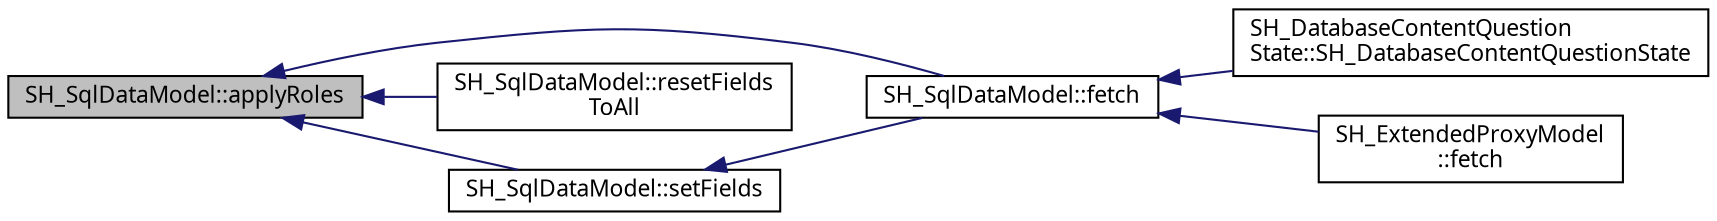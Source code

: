 digraph "SH_SqlDataModel::applyRoles"
{
 // INTERACTIVE_SVG=YES
  bgcolor="transparent";
  edge [fontname="Verdana",fontsize="11",labelfontname="Verdana",labelfontsize="11"];
  node [fontname="Verdana",fontsize="11",shape=record];
  rankdir="LR";
  Node1 [label="SH_SqlDataModel::applyRoles",height=0.2,width=0.4,color="black", fillcolor="grey75", style="filled" fontcolor="black"];
  Node1 -> Node2 [dir="back",color="midnightblue",fontsize="11",style="solid"];
  Node2 [label="SH_SqlDataModel::fetch",height=0.2,width=0.4,color="black",URL="$classSH__SqlDataModel.html#ab6c206088250a66ddc8cb8d33a38e421"];
  Node2 -> Node3 [dir="back",color="midnightblue",fontsize="11",style="solid"];
  Node3 [label="SH_DatabaseContentQuestion\lState::SH_DatabaseContentQuestionState",height=0.2,width=0.4,color="black",URL="$classSH__DatabaseContentQuestionState.html#ab26490ea519262a8f9ca72c000bf7313"];
  Node2 -> Node4 [dir="back",color="midnightblue",fontsize="11",style="solid"];
  Node4 [label="SH_ExtendedProxyModel\l::fetch",height=0.2,width=0.4,color="black",URL="$classSH__ExtendedProxyModel.html#a1df5323af8d29e81f22a7118227eeeb8"];
  Node1 -> Node5 [dir="back",color="midnightblue",fontsize="11",style="solid"];
  Node5 [label="SH_SqlDataModel::resetFields\lToAll",height=0.2,width=0.4,color="black",URL="$classSH__SqlDataModel.html#ad0477d16e78ba808250e2054952f9833"];
  Node1 -> Node6 [dir="back",color="midnightblue",fontsize="11",style="solid"];
  Node6 [label="SH_SqlDataModel::setFields",height=0.2,width=0.4,color="black",URL="$classSH__SqlDataModel.html#ad297d359375d55e66493ce8935f8ff05"];
  Node6 -> Node2 [dir="back",color="midnightblue",fontsize="11",style="solid"];
}
